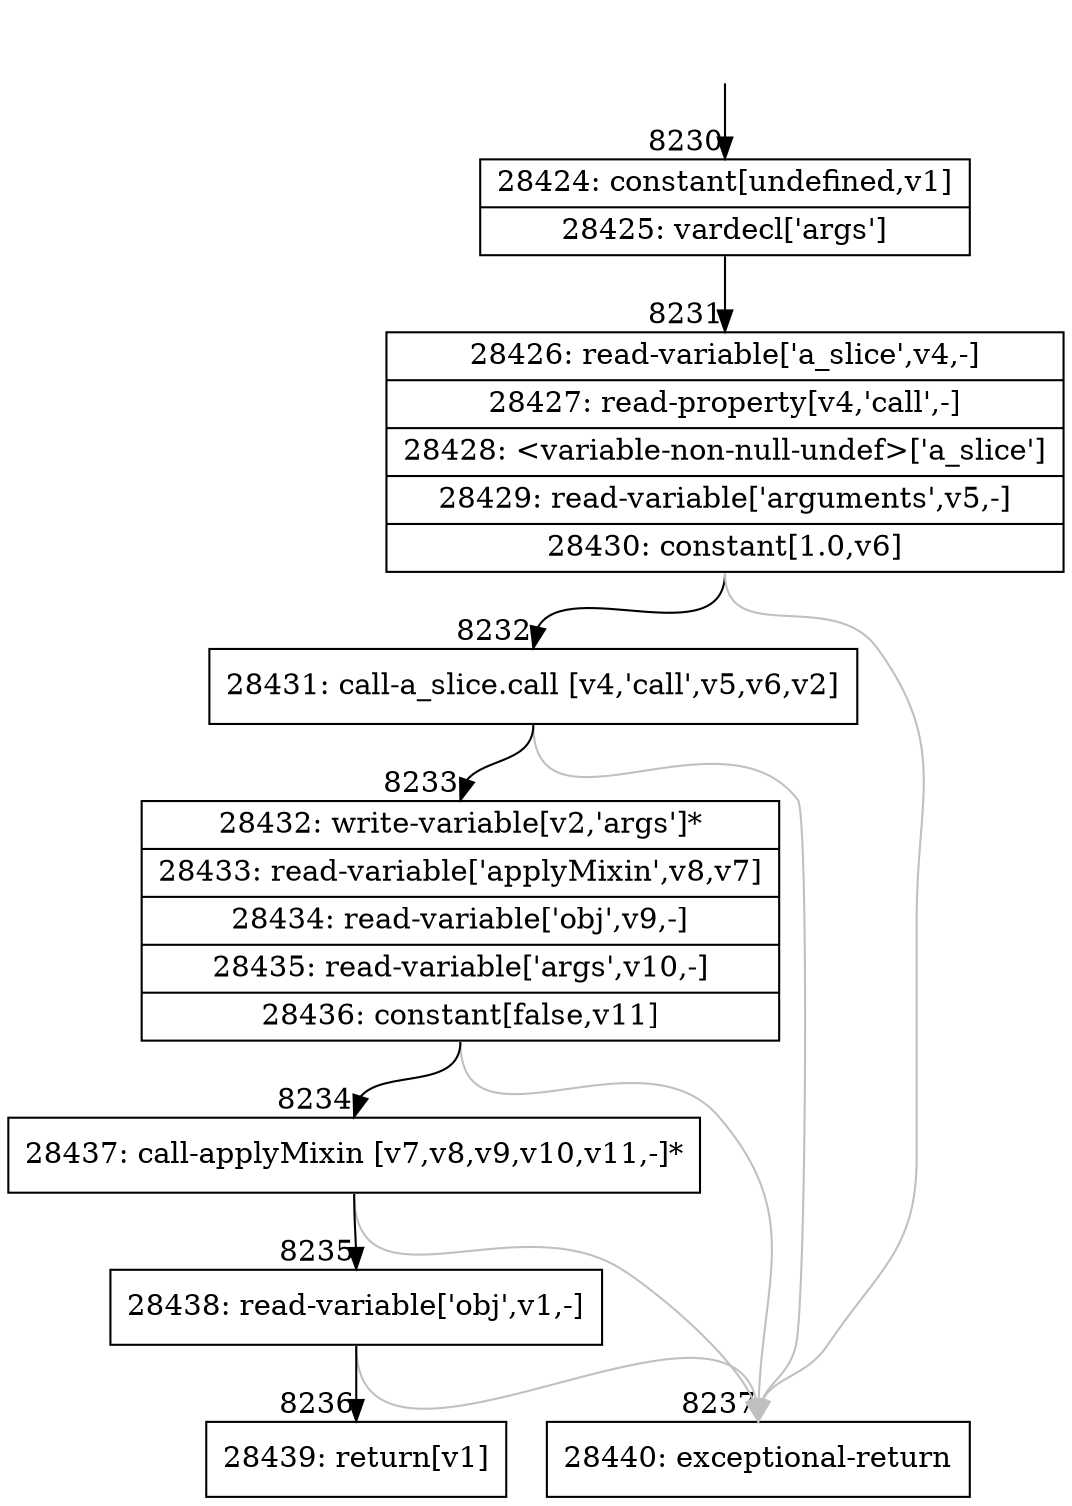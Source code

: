 digraph {
rankdir="TD"
BB_entry688[shape=none,label=""];
BB_entry688 -> BB8230 [tailport=s, headport=n, headlabel="    8230"]
BB8230 [shape=record label="{28424: constant[undefined,v1]|28425: vardecl['args']}" ] 
BB8230 -> BB8231 [tailport=s, headport=n, headlabel="      8231"]
BB8231 [shape=record label="{28426: read-variable['a_slice',v4,-]|28427: read-property[v4,'call',-]|28428: \<variable-non-null-undef\>['a_slice']|28429: read-variable['arguments',v5,-]|28430: constant[1.0,v6]}" ] 
BB8231 -> BB8232 [tailport=s, headport=n, headlabel="      8232"]
BB8231 -> BB8237 [tailport=s, headport=n, color=gray, headlabel="      8237"]
BB8232 [shape=record label="{28431: call-a_slice.call [v4,'call',v5,v6,v2]}" ] 
BB8232 -> BB8233 [tailport=s, headport=n, headlabel="      8233"]
BB8232 -> BB8237 [tailport=s, headport=n, color=gray]
BB8233 [shape=record label="{28432: write-variable[v2,'args']*|28433: read-variable['applyMixin',v8,v7]|28434: read-variable['obj',v9,-]|28435: read-variable['args',v10,-]|28436: constant[false,v11]}" ] 
BB8233 -> BB8234 [tailport=s, headport=n, headlabel="      8234"]
BB8233 -> BB8237 [tailport=s, headport=n, color=gray]
BB8234 [shape=record label="{28437: call-applyMixin [v7,v8,v9,v10,v11,-]*}" ] 
BB8234 -> BB8235 [tailport=s, headport=n, headlabel="      8235"]
BB8234 -> BB8237 [tailport=s, headport=n, color=gray]
BB8235 [shape=record label="{28438: read-variable['obj',v1,-]}" ] 
BB8235 -> BB8236 [tailport=s, headport=n, headlabel="      8236"]
BB8235 -> BB8237 [tailport=s, headport=n, color=gray]
BB8236 [shape=record label="{28439: return[v1]}" ] 
BB8237 [shape=record label="{28440: exceptional-return}" ] 
//#$~ 14891
}
